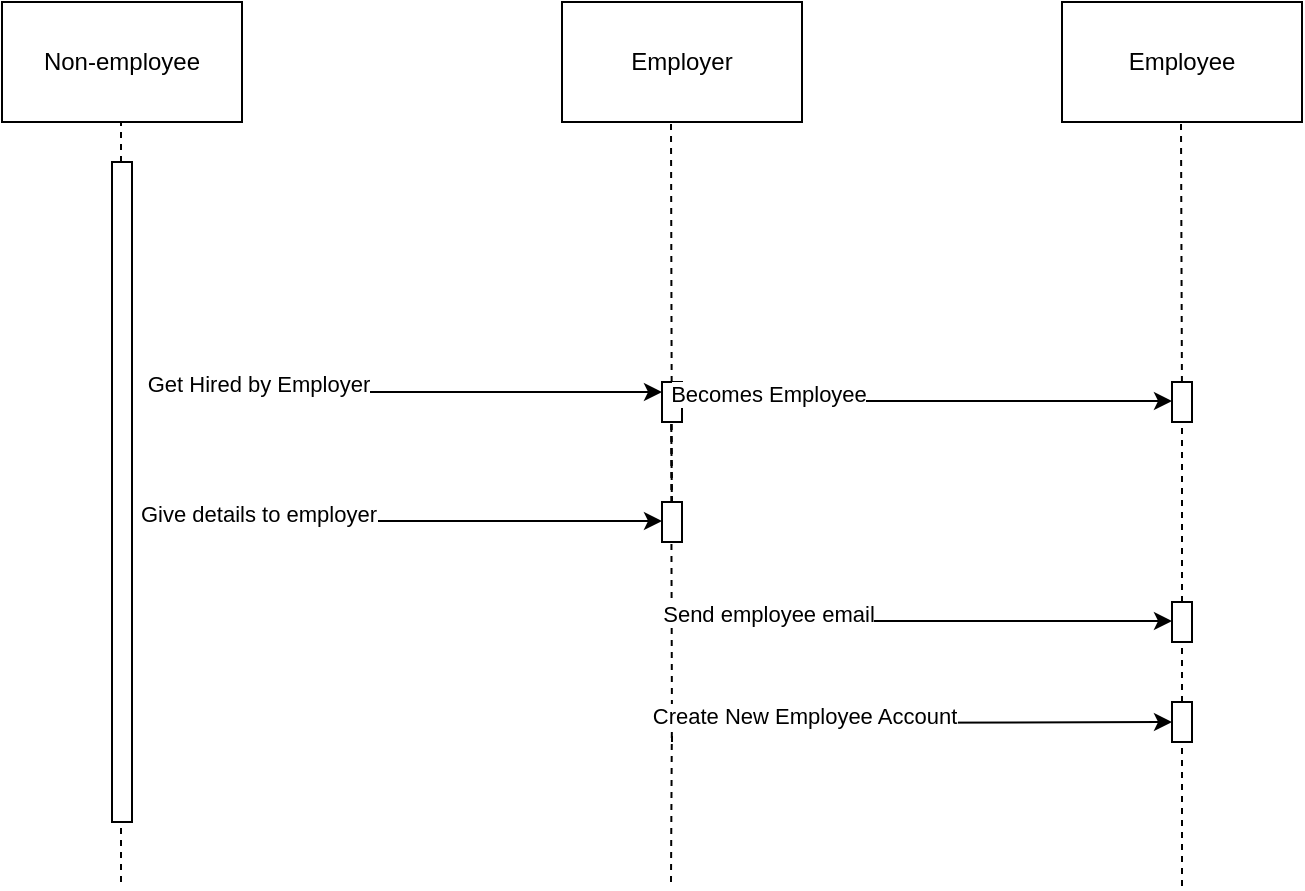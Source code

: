 <mxfile version="13.5.9" type="github">
  <diagram id="q0ez1y0WCqiHBQYKcBlm" name="Page-1">
    <mxGraphModel dx="868" dy="450" grid="1" gridSize="10" guides="1" tooltips="1" connect="1" arrows="1" fold="1" page="1" pageScale="1" pageWidth="850" pageHeight="1100" math="0" shadow="0">
      <root>
        <mxCell id="0" />
        <mxCell id="1" parent="0" />
        <mxCell id="77QCp93ISqxQC19WcqZ_-11" value="" style="endArrow=none;dashed=1;html=1;" edge="1" parent="1" target="77QCp93ISqxQC19WcqZ_-10">
          <mxGeometry width="50" height="50" relative="1" as="geometry">
            <mxPoint x="385" y="380" as="sourcePoint" />
            <mxPoint x="384.5" y="70" as="targetPoint" />
            <Array as="points">
              <mxPoint x="384.5" y="200" />
            </Array>
          </mxGeometry>
        </mxCell>
        <mxCell id="77QCp93ISqxQC19WcqZ_-6" value="" style="endArrow=none;dashed=1;html=1;" edge="1" parent="1" source="77QCp93ISqxQC19WcqZ_-10">
          <mxGeometry width="50" height="50" relative="1" as="geometry">
            <mxPoint x="384.5" y="450" as="sourcePoint" />
            <mxPoint x="384.5" y="70" as="targetPoint" />
            <Array as="points" />
          </mxGeometry>
        </mxCell>
        <mxCell id="77QCp93ISqxQC19WcqZ_-3" value="" style="endArrow=none;dashed=1;html=1;" edge="1" parent="1">
          <mxGeometry width="50" height="50" relative="1" as="geometry">
            <mxPoint x="109.5" y="450" as="sourcePoint" />
            <mxPoint x="109.5" y="70" as="targetPoint" />
            <Array as="points">
              <mxPoint x="109.5" y="200" />
            </Array>
          </mxGeometry>
        </mxCell>
        <mxCell id="77QCp93ISqxQC19WcqZ_-1" value="Non-employee" style="rounded=0;whiteSpace=wrap;html=1;" vertex="1" parent="1">
          <mxGeometry x="50" y="10" width="120" height="60" as="geometry" />
        </mxCell>
        <mxCell id="77QCp93ISqxQC19WcqZ_-2" value="" style="rounded=0;whiteSpace=wrap;html=1;" vertex="1" parent="1">
          <mxGeometry x="105" y="90" width="10" height="330" as="geometry" />
        </mxCell>
        <mxCell id="77QCp93ISqxQC19WcqZ_-4" value="Employer" style="rounded=0;whiteSpace=wrap;html=1;" vertex="1" parent="1">
          <mxGeometry x="330" y="10" width="120" height="60" as="geometry" />
        </mxCell>
        <mxCell id="77QCp93ISqxQC19WcqZ_-5" value="" style="rounded=0;whiteSpace=wrap;html=1;" vertex="1" parent="1">
          <mxGeometry x="380" y="200" width="10" height="20" as="geometry" />
        </mxCell>
        <mxCell id="77QCp93ISqxQC19WcqZ_-8" value="" style="endArrow=classic;html=1;entryX=0;entryY=0.25;entryDx=0;entryDy=0;" edge="1" parent="1" target="77QCp93ISqxQC19WcqZ_-5">
          <mxGeometry width="50" height="50" relative="1" as="geometry">
            <mxPoint x="160" y="205" as="sourcePoint" />
            <mxPoint x="330" y="185" as="targetPoint" />
          </mxGeometry>
        </mxCell>
        <mxCell id="77QCp93ISqxQC19WcqZ_-9" value="Get Hired by Employer" style="edgeLabel;html=1;align=center;verticalAlign=middle;resizable=0;points=[];rotation=0;" vertex="1" connectable="0" parent="77QCp93ISqxQC19WcqZ_-8">
          <mxGeometry x="-0.84" y="4" relative="1" as="geometry">
            <mxPoint as="offset" />
          </mxGeometry>
        </mxCell>
        <mxCell id="77QCp93ISqxQC19WcqZ_-10" value="" style="rounded=0;whiteSpace=wrap;html=1;" vertex="1" parent="1">
          <mxGeometry x="380" y="260" width="10" height="20" as="geometry" />
        </mxCell>
        <mxCell id="77QCp93ISqxQC19WcqZ_-12" value="" style="endArrow=classic;html=1;entryX=0;entryY=0.25;entryDx=0;entryDy=0;" edge="1" parent="1">
          <mxGeometry width="50" height="50" relative="1" as="geometry">
            <mxPoint x="160" y="269.5" as="sourcePoint" />
            <mxPoint x="380" y="269.5" as="targetPoint" />
          </mxGeometry>
        </mxCell>
        <mxCell id="77QCp93ISqxQC19WcqZ_-13" value="Give details to employer" style="edgeLabel;html=1;align=center;verticalAlign=middle;resizable=0;points=[];rotation=0;" vertex="1" connectable="0" parent="77QCp93ISqxQC19WcqZ_-12">
          <mxGeometry x="-0.84" y="4" relative="1" as="geometry">
            <mxPoint as="offset" />
          </mxGeometry>
        </mxCell>
        <mxCell id="77QCp93ISqxQC19WcqZ_-14" value="Employee" style="rounded=0;whiteSpace=wrap;html=1;" vertex="1" parent="1">
          <mxGeometry x="580" y="10" width="120" height="60" as="geometry" />
        </mxCell>
        <mxCell id="77QCp93ISqxQC19WcqZ_-15" value="" style="endArrow=none;dashed=1;html=1;" edge="1" parent="1" source="77QCp93ISqxQC19WcqZ_-16">
          <mxGeometry width="50" height="50" relative="1" as="geometry">
            <mxPoint x="640" y="452" as="sourcePoint" />
            <mxPoint x="639.5" y="70" as="targetPoint" />
            <Array as="points" />
          </mxGeometry>
        </mxCell>
        <mxCell id="77QCp93ISqxQC19WcqZ_-16" value="" style="rounded=0;whiteSpace=wrap;html=1;" vertex="1" parent="1">
          <mxGeometry x="635" y="200" width="10" height="20" as="geometry" />
        </mxCell>
        <mxCell id="77QCp93ISqxQC19WcqZ_-18" value="" style="endArrow=none;dashed=1;html=1;" edge="1" parent="1" source="77QCp93ISqxQC19WcqZ_-21" target="77QCp93ISqxQC19WcqZ_-16">
          <mxGeometry width="50" height="50" relative="1" as="geometry">
            <mxPoint x="640" y="452" as="sourcePoint" />
            <mxPoint x="639.5" y="70" as="targetPoint" />
            <Array as="points" />
          </mxGeometry>
        </mxCell>
        <mxCell id="77QCp93ISqxQC19WcqZ_-19" value="" style="endArrow=classic;html=1;entryX=0;entryY=0.25;entryDx=0;entryDy=0;" edge="1" parent="1">
          <mxGeometry width="50" height="50" relative="1" as="geometry">
            <mxPoint x="415" y="209.5" as="sourcePoint" />
            <mxPoint x="635" y="209.5" as="targetPoint" />
          </mxGeometry>
        </mxCell>
        <mxCell id="77QCp93ISqxQC19WcqZ_-20" value="Becomes Employee" style="edgeLabel;html=1;align=center;verticalAlign=middle;resizable=0;points=[];rotation=0;" vertex="1" connectable="0" parent="77QCp93ISqxQC19WcqZ_-19">
          <mxGeometry x="-0.84" y="4" relative="1" as="geometry">
            <mxPoint as="offset" />
          </mxGeometry>
        </mxCell>
        <mxCell id="77QCp93ISqxQC19WcqZ_-21" value="" style="rounded=0;whiteSpace=wrap;html=1;" vertex="1" parent="1">
          <mxGeometry x="635" y="310" width="10" height="20" as="geometry" />
        </mxCell>
        <mxCell id="77QCp93ISqxQC19WcqZ_-22" value="" style="endArrow=none;dashed=1;html=1;" edge="1" parent="1" source="77QCp93ISqxQC19WcqZ_-31" target="77QCp93ISqxQC19WcqZ_-21">
          <mxGeometry width="50" height="50" relative="1" as="geometry">
            <mxPoint x="640" y="452" as="sourcePoint" />
            <mxPoint x="640" y="220" as="targetPoint" />
            <Array as="points" />
          </mxGeometry>
        </mxCell>
        <mxCell id="77QCp93ISqxQC19WcqZ_-23" value="" style="endArrow=classic;html=1;entryX=0;entryY=0.25;entryDx=0;entryDy=0;" edge="1" parent="1">
          <mxGeometry width="50" height="50" relative="1" as="geometry">
            <mxPoint x="415" y="319.5" as="sourcePoint" />
            <mxPoint x="635" y="319.5" as="targetPoint" />
          </mxGeometry>
        </mxCell>
        <mxCell id="77QCp93ISqxQC19WcqZ_-24" value="Send employee email" style="edgeLabel;html=1;align=center;verticalAlign=middle;resizable=0;points=[];rotation=0;" vertex="1" connectable="0" parent="77QCp93ISqxQC19WcqZ_-23">
          <mxGeometry x="-0.84" y="4" relative="1" as="geometry">
            <mxPoint as="offset" />
          </mxGeometry>
        </mxCell>
        <mxCell id="77QCp93ISqxQC19WcqZ_-26" value="" style="endArrow=none;dashed=1;html=1;" edge="1" parent="1">
          <mxGeometry width="50" height="50" relative="1" as="geometry">
            <mxPoint x="384.5" y="450" as="sourcePoint" />
            <mxPoint x="384.944" y="370" as="targetPoint" />
            <Array as="points" />
          </mxGeometry>
        </mxCell>
        <mxCell id="77QCp93ISqxQC19WcqZ_-27" value="" style="endArrow=classic;html=1;entryX=0;entryY=0.25;entryDx=0;entryDy=0;" edge="1" parent="1">
          <mxGeometry width="50" height="50" relative="1" as="geometry">
            <mxPoint x="435" y="370.5" as="sourcePoint" />
            <mxPoint x="635" y="370" as="targetPoint" />
          </mxGeometry>
        </mxCell>
        <mxCell id="77QCp93ISqxQC19WcqZ_-28" value="Create New Employee Account" style="edgeLabel;html=1;align=center;verticalAlign=middle;resizable=0;points=[];rotation=0;" vertex="1" connectable="0" parent="77QCp93ISqxQC19WcqZ_-27">
          <mxGeometry x="-0.84" y="4" relative="1" as="geometry">
            <mxPoint as="offset" />
          </mxGeometry>
        </mxCell>
        <mxCell id="77QCp93ISqxQC19WcqZ_-31" value="" style="rounded=0;whiteSpace=wrap;html=1;" vertex="1" parent="1">
          <mxGeometry x="635" y="360" width="10" height="20" as="geometry" />
        </mxCell>
        <mxCell id="77QCp93ISqxQC19WcqZ_-32" value="" style="endArrow=none;dashed=1;html=1;" edge="1" parent="1" target="77QCp93ISqxQC19WcqZ_-31">
          <mxGeometry width="50" height="50" relative="1" as="geometry">
            <mxPoint x="640" y="452" as="sourcePoint" />
            <mxPoint x="640" y="330" as="targetPoint" />
            <Array as="points" />
          </mxGeometry>
        </mxCell>
      </root>
    </mxGraphModel>
  </diagram>
</mxfile>
